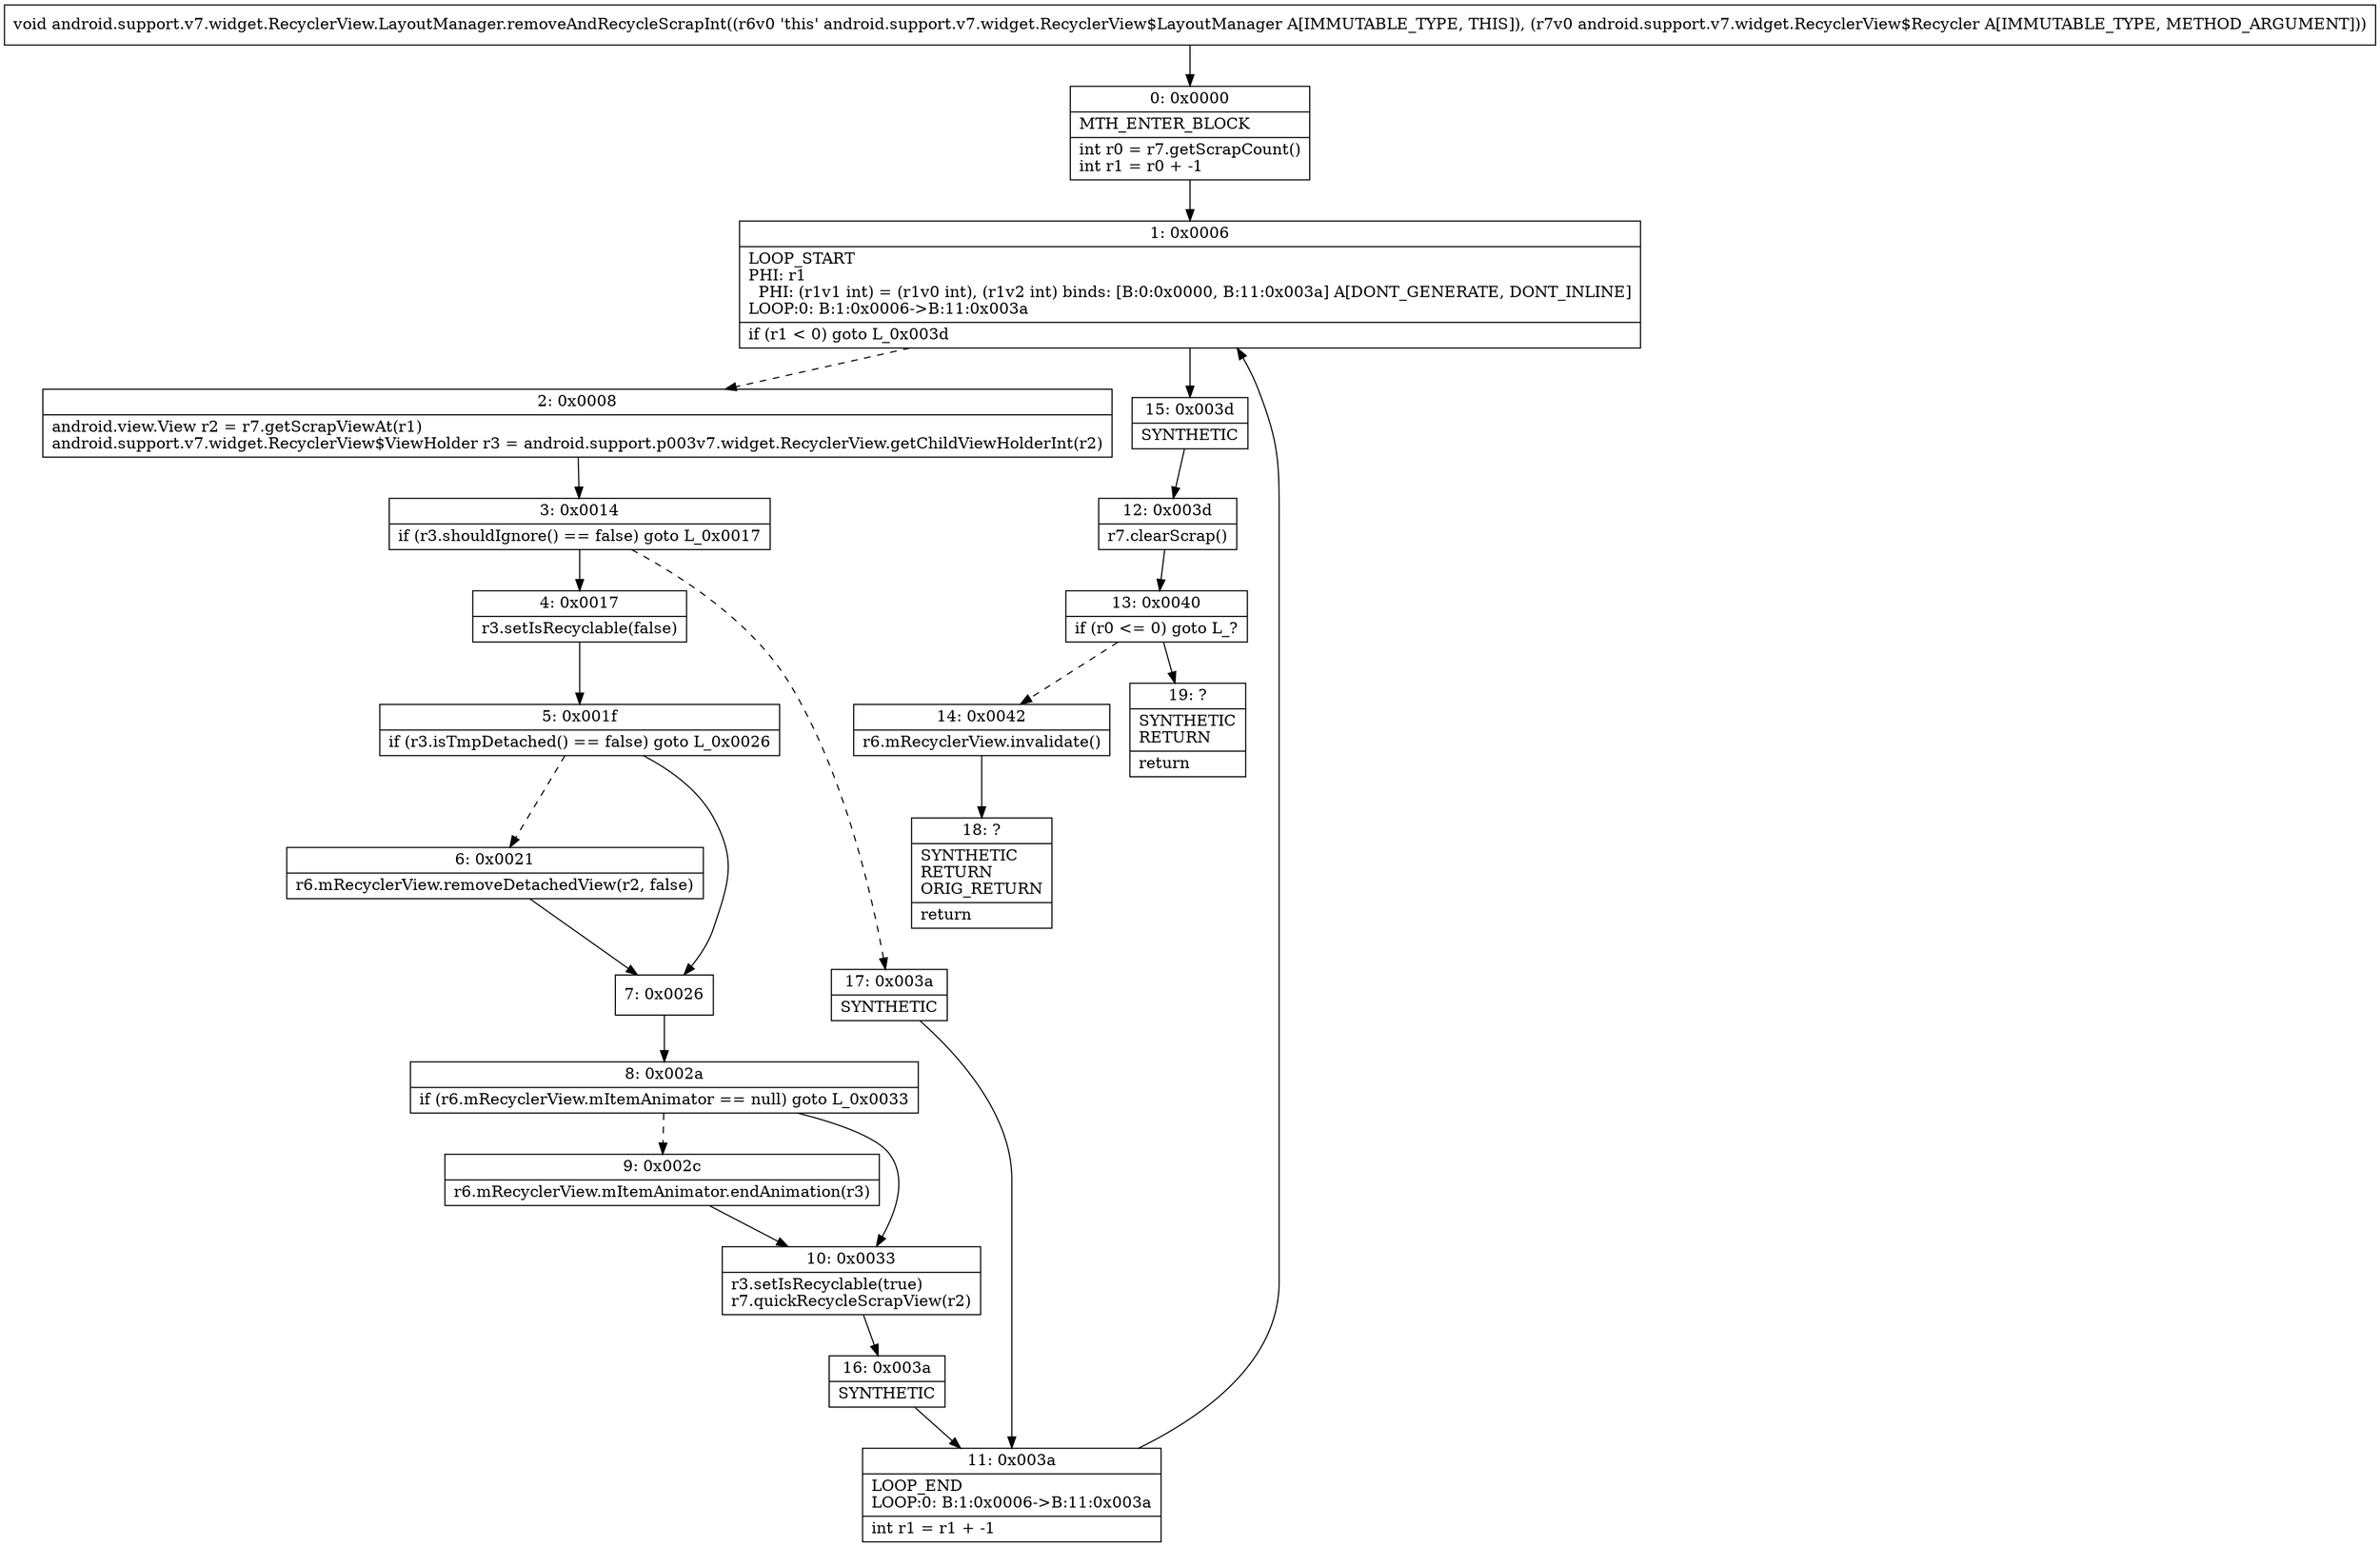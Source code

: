 digraph "CFG forandroid.support.v7.widget.RecyclerView.LayoutManager.removeAndRecycleScrapInt(Landroid\/support\/v7\/widget\/RecyclerView$Recycler;)V" {
Node_0 [shape=record,label="{0\:\ 0x0000|MTH_ENTER_BLOCK\l|int r0 = r7.getScrapCount()\lint r1 = r0 + \-1\l}"];
Node_1 [shape=record,label="{1\:\ 0x0006|LOOP_START\lPHI: r1 \l  PHI: (r1v1 int) = (r1v0 int), (r1v2 int) binds: [B:0:0x0000, B:11:0x003a] A[DONT_GENERATE, DONT_INLINE]\lLOOP:0: B:1:0x0006\-\>B:11:0x003a\l|if (r1 \< 0) goto L_0x003d\l}"];
Node_2 [shape=record,label="{2\:\ 0x0008|android.view.View r2 = r7.getScrapViewAt(r1)\landroid.support.v7.widget.RecyclerView$ViewHolder r3 = android.support.p003v7.widget.RecyclerView.getChildViewHolderInt(r2)\l}"];
Node_3 [shape=record,label="{3\:\ 0x0014|if (r3.shouldIgnore() == false) goto L_0x0017\l}"];
Node_4 [shape=record,label="{4\:\ 0x0017|r3.setIsRecyclable(false)\l}"];
Node_5 [shape=record,label="{5\:\ 0x001f|if (r3.isTmpDetached() == false) goto L_0x0026\l}"];
Node_6 [shape=record,label="{6\:\ 0x0021|r6.mRecyclerView.removeDetachedView(r2, false)\l}"];
Node_7 [shape=record,label="{7\:\ 0x0026}"];
Node_8 [shape=record,label="{8\:\ 0x002a|if (r6.mRecyclerView.mItemAnimator == null) goto L_0x0033\l}"];
Node_9 [shape=record,label="{9\:\ 0x002c|r6.mRecyclerView.mItemAnimator.endAnimation(r3)\l}"];
Node_10 [shape=record,label="{10\:\ 0x0033|r3.setIsRecyclable(true)\lr7.quickRecycleScrapView(r2)\l}"];
Node_11 [shape=record,label="{11\:\ 0x003a|LOOP_END\lLOOP:0: B:1:0x0006\-\>B:11:0x003a\l|int r1 = r1 + \-1\l}"];
Node_12 [shape=record,label="{12\:\ 0x003d|r7.clearScrap()\l}"];
Node_13 [shape=record,label="{13\:\ 0x0040|if (r0 \<= 0) goto L_?\l}"];
Node_14 [shape=record,label="{14\:\ 0x0042|r6.mRecyclerView.invalidate()\l}"];
Node_15 [shape=record,label="{15\:\ 0x003d|SYNTHETIC\l}"];
Node_16 [shape=record,label="{16\:\ 0x003a|SYNTHETIC\l}"];
Node_17 [shape=record,label="{17\:\ 0x003a|SYNTHETIC\l}"];
Node_18 [shape=record,label="{18\:\ ?|SYNTHETIC\lRETURN\lORIG_RETURN\l|return\l}"];
Node_19 [shape=record,label="{19\:\ ?|SYNTHETIC\lRETURN\l|return\l}"];
MethodNode[shape=record,label="{void android.support.v7.widget.RecyclerView.LayoutManager.removeAndRecycleScrapInt((r6v0 'this' android.support.v7.widget.RecyclerView$LayoutManager A[IMMUTABLE_TYPE, THIS]), (r7v0 android.support.v7.widget.RecyclerView$Recycler A[IMMUTABLE_TYPE, METHOD_ARGUMENT])) }"];
MethodNode -> Node_0;
Node_0 -> Node_1;
Node_1 -> Node_2[style=dashed];
Node_1 -> Node_15;
Node_2 -> Node_3;
Node_3 -> Node_4;
Node_3 -> Node_17[style=dashed];
Node_4 -> Node_5;
Node_5 -> Node_6[style=dashed];
Node_5 -> Node_7;
Node_6 -> Node_7;
Node_7 -> Node_8;
Node_8 -> Node_9[style=dashed];
Node_8 -> Node_10;
Node_9 -> Node_10;
Node_10 -> Node_16;
Node_11 -> Node_1;
Node_12 -> Node_13;
Node_13 -> Node_14[style=dashed];
Node_13 -> Node_19;
Node_14 -> Node_18;
Node_15 -> Node_12;
Node_16 -> Node_11;
Node_17 -> Node_11;
}

